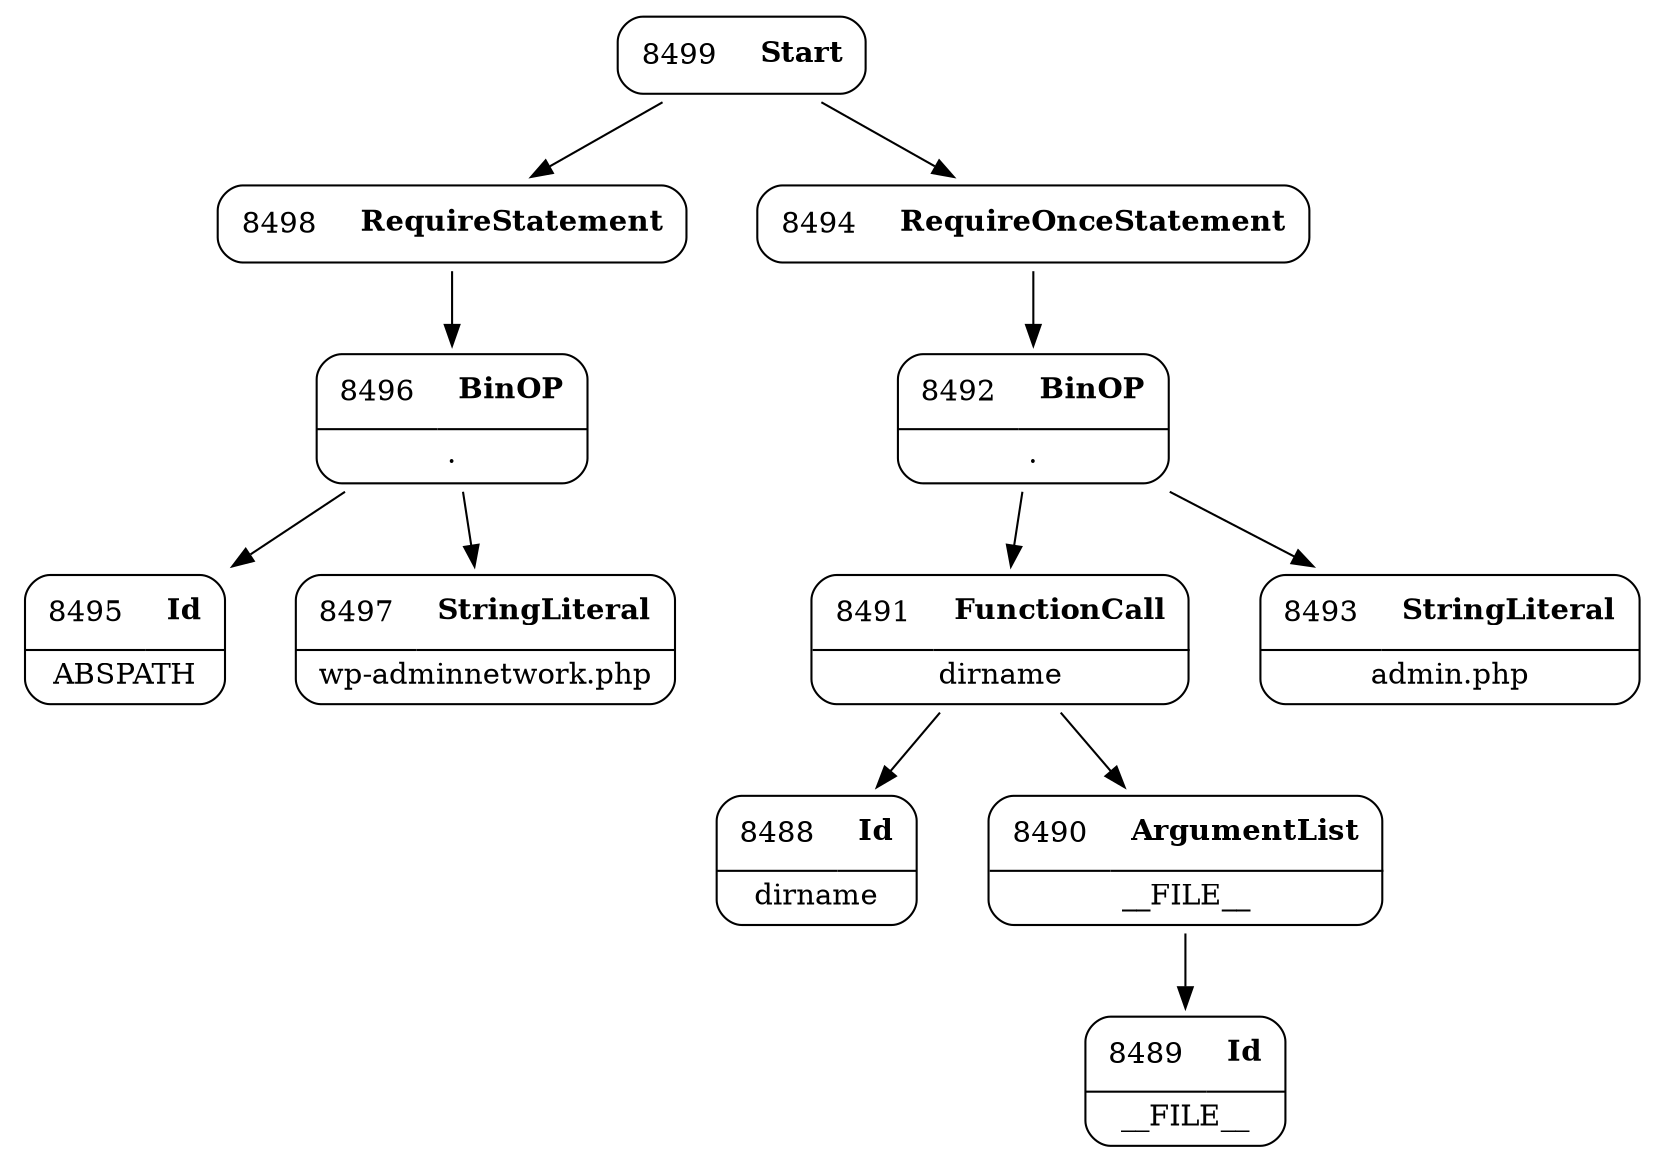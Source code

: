 digraph ast {
node [shape=none];
8496 [label=<<TABLE border='1' cellspacing='0' cellpadding='10' style='rounded' ><TR><TD border='0'>8496</TD><TD border='0'><B>BinOP</B></TD></TR><HR/><TR><TD border='0' cellpadding='5' colspan='2'>.</TD></TR></TABLE>>];
8496 -> 8495 [weight=2];
8496 -> 8497 [weight=2];
8497 [label=<<TABLE border='1' cellspacing='0' cellpadding='10' style='rounded' ><TR><TD border='0'>8497</TD><TD border='0'><B>StringLiteral</B></TD></TR><HR/><TR><TD border='0' cellpadding='5' colspan='2'>wp-adminnetwork.php</TD></TR></TABLE>>];
8498 [label=<<TABLE border='1' cellspacing='0' cellpadding='10' style='rounded' ><TR><TD border='0'>8498</TD><TD border='0'><B>RequireStatement</B></TD></TR></TABLE>>];
8498 -> 8496 [weight=2];
8499 [label=<<TABLE border='1' cellspacing='0' cellpadding='10' style='rounded' ><TR><TD border='0'>8499</TD><TD border='0'><B>Start</B></TD></TR></TABLE>>];
8499 -> 8494 [weight=2];
8499 -> 8498 [weight=2];
8488 [label=<<TABLE border='1' cellspacing='0' cellpadding='10' style='rounded' ><TR><TD border='0'>8488</TD><TD border='0'><B>Id</B></TD></TR><HR/><TR><TD border='0' cellpadding='5' colspan='2'>dirname</TD></TR></TABLE>>];
8489 [label=<<TABLE border='1' cellspacing='0' cellpadding='10' style='rounded' ><TR><TD border='0'>8489</TD><TD border='0'><B>Id</B></TD></TR><HR/><TR><TD border='0' cellpadding='5' colspan='2'>__FILE__</TD></TR></TABLE>>];
8490 [label=<<TABLE border='1' cellspacing='0' cellpadding='10' style='rounded' ><TR><TD border='0'>8490</TD><TD border='0'><B>ArgumentList</B></TD></TR><HR/><TR><TD border='0' cellpadding='5' colspan='2'>__FILE__</TD></TR></TABLE>>];
8490 -> 8489 [weight=2];
8491 [label=<<TABLE border='1' cellspacing='0' cellpadding='10' style='rounded' ><TR><TD border='0'>8491</TD><TD border='0'><B>FunctionCall</B></TD></TR><HR/><TR><TD border='0' cellpadding='5' colspan='2'>dirname</TD></TR></TABLE>>];
8491 -> 8488 [weight=2];
8491 -> 8490 [weight=2];
8492 [label=<<TABLE border='1' cellspacing='0' cellpadding='10' style='rounded' ><TR><TD border='0'>8492</TD><TD border='0'><B>BinOP</B></TD></TR><HR/><TR><TD border='0' cellpadding='5' colspan='2'>.</TD></TR></TABLE>>];
8492 -> 8491 [weight=2];
8492 -> 8493 [weight=2];
8493 [label=<<TABLE border='1' cellspacing='0' cellpadding='10' style='rounded' ><TR><TD border='0'>8493</TD><TD border='0'><B>StringLiteral</B></TD></TR><HR/><TR><TD border='0' cellpadding='5' colspan='2'>admin.php</TD></TR></TABLE>>];
8494 [label=<<TABLE border='1' cellspacing='0' cellpadding='10' style='rounded' ><TR><TD border='0'>8494</TD><TD border='0'><B>RequireOnceStatement</B></TD></TR></TABLE>>];
8494 -> 8492 [weight=2];
8495 [label=<<TABLE border='1' cellspacing='0' cellpadding='10' style='rounded' ><TR><TD border='0'>8495</TD><TD border='0'><B>Id</B></TD></TR><HR/><TR><TD border='0' cellpadding='5' colspan='2'>ABSPATH</TD></TR></TABLE>>];
}
